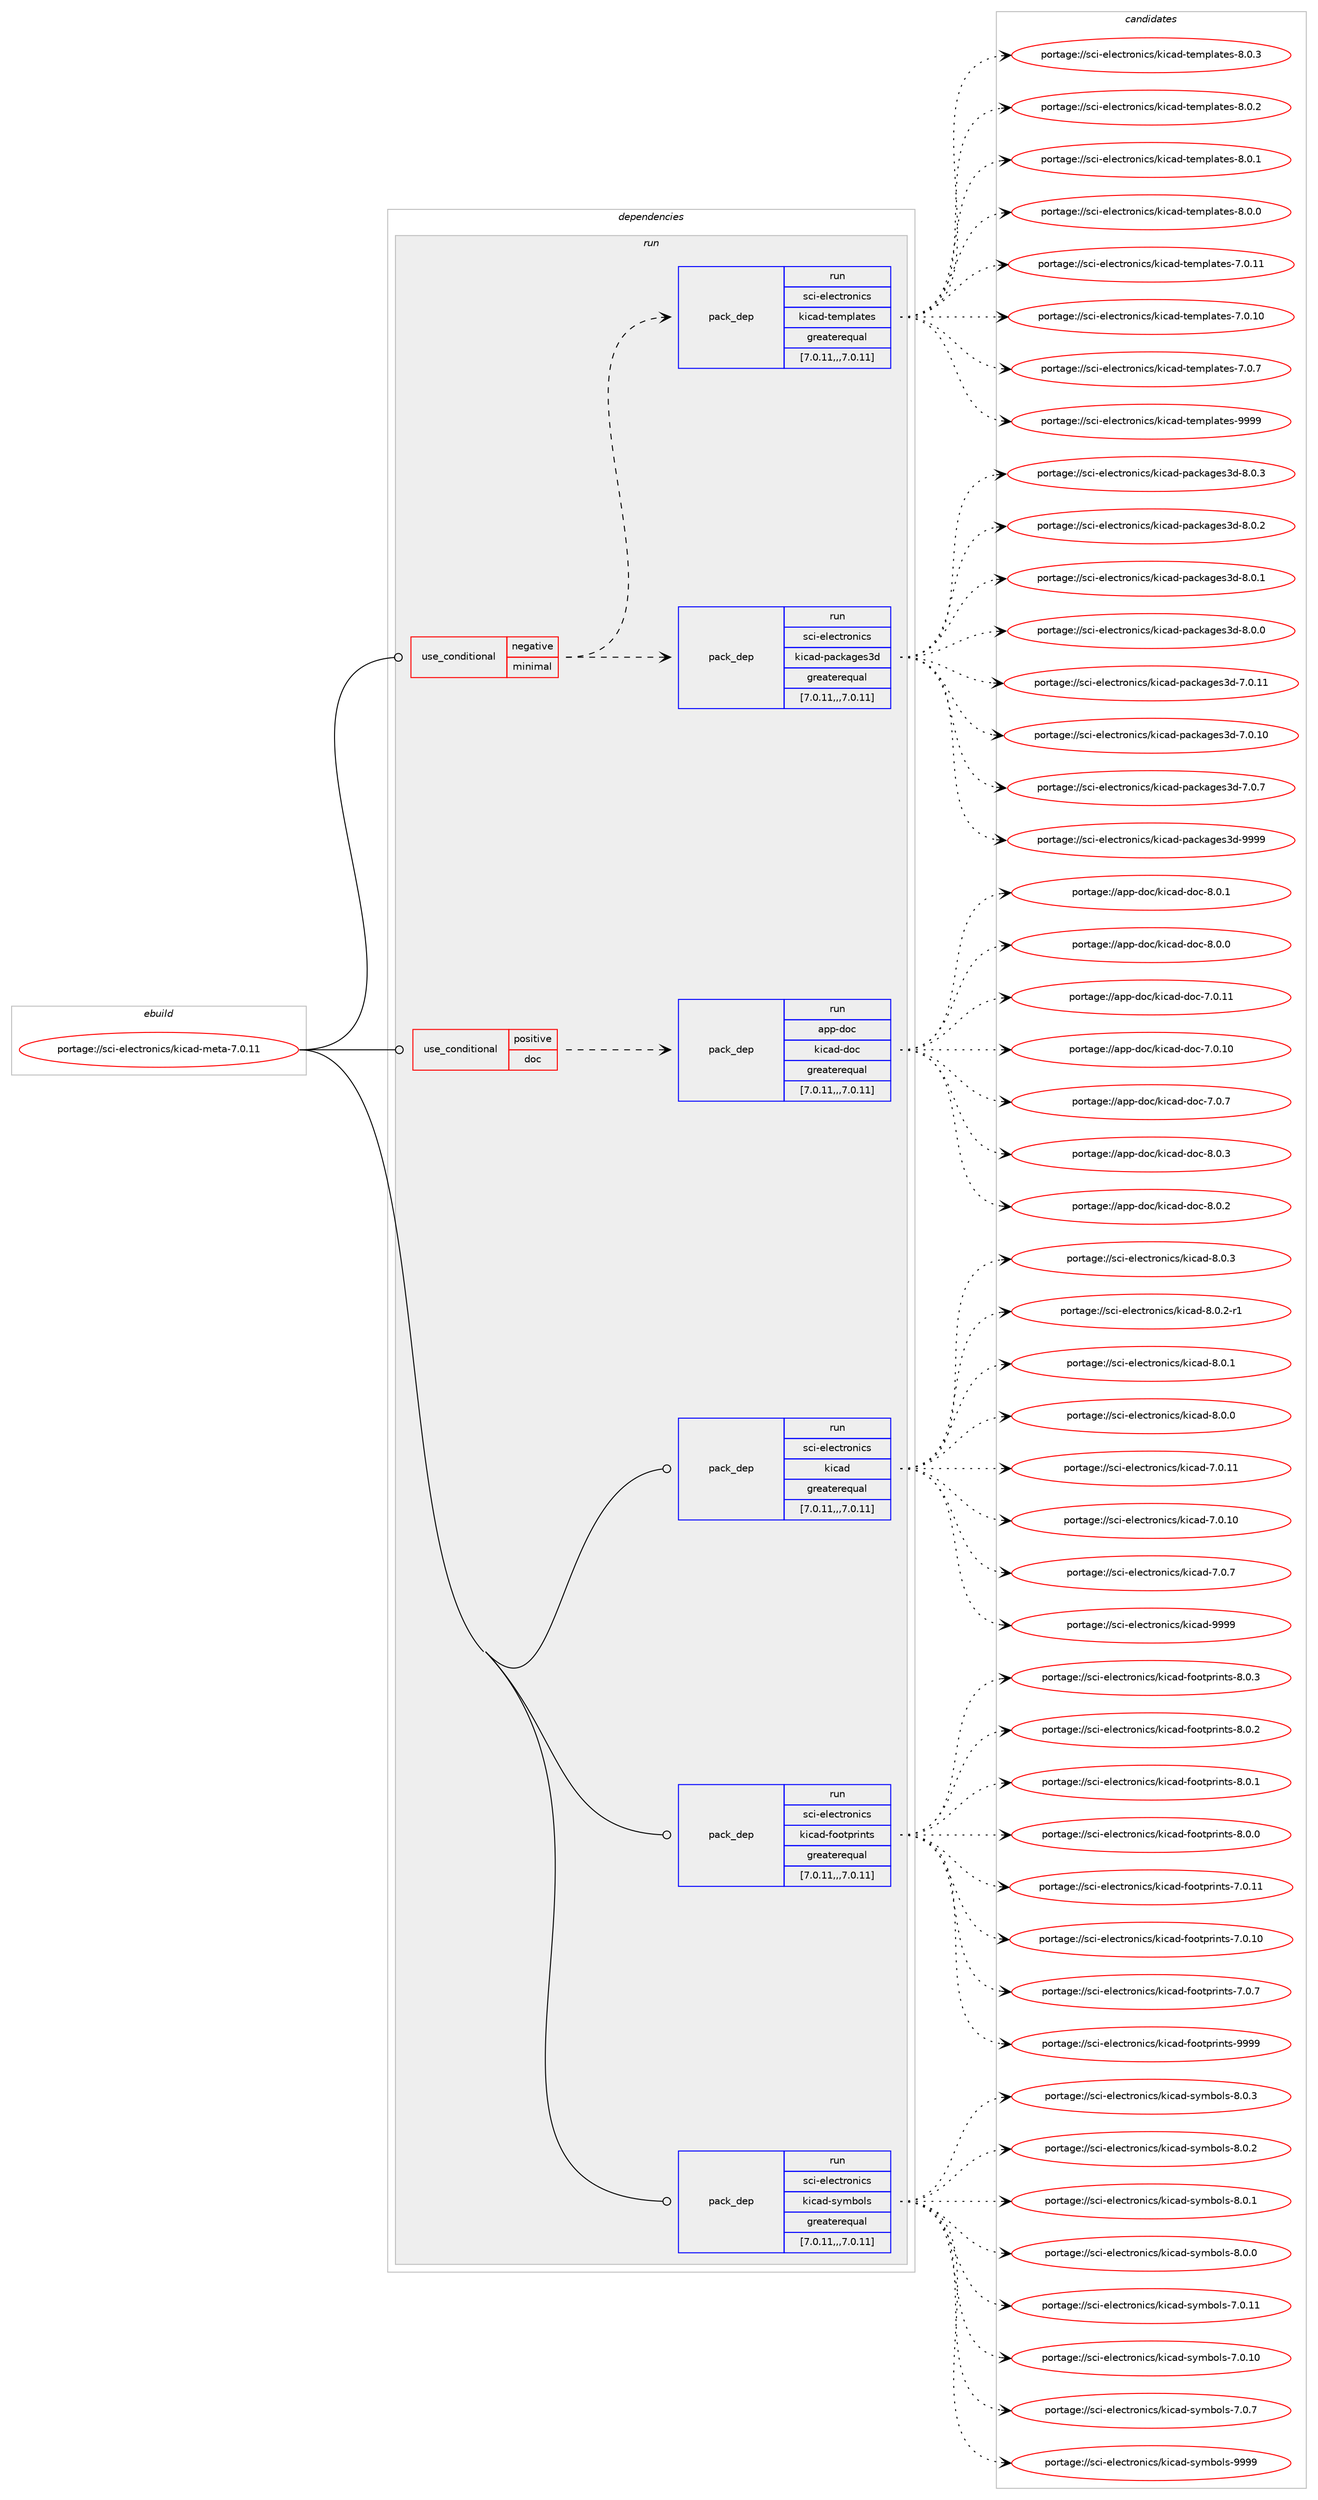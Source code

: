 digraph prolog {

# *************
# Graph options
# *************

newrank=true;
concentrate=true;
compound=true;
graph [rankdir=LR,fontname=Helvetica,fontsize=10,ranksep=1.5];#, ranksep=2.5, nodesep=0.2];
edge  [arrowhead=vee];
node  [fontname=Helvetica,fontsize=10];

# **********
# The ebuild
# **********

subgraph cluster_leftcol {
color=gray;
rank=same;
label=<<i>ebuild</i>>;
id [label="portage://sci-electronics/kicad-meta-7.0.11", color=red, width=4, href="../sci-electronics/kicad-meta-7.0.11.svg"];
}

# ****************
# The dependencies
# ****************

subgraph cluster_midcol {
color=gray;
label=<<i>dependencies</i>>;
subgraph cluster_compile {
fillcolor="#eeeeee";
style=filled;
label=<<i>compile</i>>;
}
subgraph cluster_compileandrun {
fillcolor="#eeeeee";
style=filled;
label=<<i>compile and run</i>>;
}
subgraph cluster_run {
fillcolor="#eeeeee";
style=filled;
label=<<i>run</i>>;
subgraph cond103955 {
dependency392624 [label=<<TABLE BORDER="0" CELLBORDER="1" CELLSPACING="0" CELLPADDING="4"><TR><TD ROWSPAN="3" CELLPADDING="10">use_conditional</TD></TR><TR><TD>negative</TD></TR><TR><TD>minimal</TD></TR></TABLE>>, shape=none, color=red];
subgraph pack285849 {
dependency392625 [label=<<TABLE BORDER="0" CELLBORDER="1" CELLSPACING="0" CELLPADDING="4" WIDTH="220"><TR><TD ROWSPAN="6" CELLPADDING="30">pack_dep</TD></TR><TR><TD WIDTH="110">run</TD></TR><TR><TD>sci-electronics</TD></TR><TR><TD>kicad-packages3d</TD></TR><TR><TD>greaterequal</TD></TR><TR><TD>[7.0.11,,,7.0.11]</TD></TR></TABLE>>, shape=none, color=blue];
}
dependency392624:e -> dependency392625:w [weight=20,style="dashed",arrowhead="vee"];
subgraph pack285850 {
dependency392626 [label=<<TABLE BORDER="0" CELLBORDER="1" CELLSPACING="0" CELLPADDING="4" WIDTH="220"><TR><TD ROWSPAN="6" CELLPADDING="30">pack_dep</TD></TR><TR><TD WIDTH="110">run</TD></TR><TR><TD>sci-electronics</TD></TR><TR><TD>kicad-templates</TD></TR><TR><TD>greaterequal</TD></TR><TR><TD>[7.0.11,,,7.0.11]</TD></TR></TABLE>>, shape=none, color=blue];
}
dependency392624:e -> dependency392626:w [weight=20,style="dashed",arrowhead="vee"];
}
id:e -> dependency392624:w [weight=20,style="solid",arrowhead="odot"];
subgraph cond103956 {
dependency392627 [label=<<TABLE BORDER="0" CELLBORDER="1" CELLSPACING="0" CELLPADDING="4"><TR><TD ROWSPAN="3" CELLPADDING="10">use_conditional</TD></TR><TR><TD>positive</TD></TR><TR><TD>doc</TD></TR></TABLE>>, shape=none, color=red];
subgraph pack285851 {
dependency392628 [label=<<TABLE BORDER="0" CELLBORDER="1" CELLSPACING="0" CELLPADDING="4" WIDTH="220"><TR><TD ROWSPAN="6" CELLPADDING="30">pack_dep</TD></TR><TR><TD WIDTH="110">run</TD></TR><TR><TD>app-doc</TD></TR><TR><TD>kicad-doc</TD></TR><TR><TD>greaterequal</TD></TR><TR><TD>[7.0.11,,,7.0.11]</TD></TR></TABLE>>, shape=none, color=blue];
}
dependency392627:e -> dependency392628:w [weight=20,style="dashed",arrowhead="vee"];
}
id:e -> dependency392627:w [weight=20,style="solid",arrowhead="odot"];
subgraph pack285852 {
dependency392629 [label=<<TABLE BORDER="0" CELLBORDER="1" CELLSPACING="0" CELLPADDING="4" WIDTH="220"><TR><TD ROWSPAN="6" CELLPADDING="30">pack_dep</TD></TR><TR><TD WIDTH="110">run</TD></TR><TR><TD>sci-electronics</TD></TR><TR><TD>kicad</TD></TR><TR><TD>greaterequal</TD></TR><TR><TD>[7.0.11,,,7.0.11]</TD></TR></TABLE>>, shape=none, color=blue];
}
id:e -> dependency392629:w [weight=20,style="solid",arrowhead="odot"];
subgraph pack285853 {
dependency392630 [label=<<TABLE BORDER="0" CELLBORDER="1" CELLSPACING="0" CELLPADDING="4" WIDTH="220"><TR><TD ROWSPAN="6" CELLPADDING="30">pack_dep</TD></TR><TR><TD WIDTH="110">run</TD></TR><TR><TD>sci-electronics</TD></TR><TR><TD>kicad-footprints</TD></TR><TR><TD>greaterequal</TD></TR><TR><TD>[7.0.11,,,7.0.11]</TD></TR></TABLE>>, shape=none, color=blue];
}
id:e -> dependency392630:w [weight=20,style="solid",arrowhead="odot"];
subgraph pack285854 {
dependency392631 [label=<<TABLE BORDER="0" CELLBORDER="1" CELLSPACING="0" CELLPADDING="4" WIDTH="220"><TR><TD ROWSPAN="6" CELLPADDING="30">pack_dep</TD></TR><TR><TD WIDTH="110">run</TD></TR><TR><TD>sci-electronics</TD></TR><TR><TD>kicad-symbols</TD></TR><TR><TD>greaterequal</TD></TR><TR><TD>[7.0.11,,,7.0.11]</TD></TR></TABLE>>, shape=none, color=blue];
}
id:e -> dependency392631:w [weight=20,style="solid",arrowhead="odot"];
}
}

# **************
# The candidates
# **************

subgraph cluster_choices {
rank=same;
color=gray;
label=<<i>candidates</i>>;

subgraph choice285849 {
color=black;
nodesep=1;
choice1159910545101108101991161141111101059911547107105999710045112979910797103101115511004557575757 [label="portage://sci-electronics/kicad-packages3d-9999", color=red, width=4,href="../sci-electronics/kicad-packages3d-9999.svg"];
choice115991054510110810199116114111110105991154710710599971004511297991079710310111551100455646484651 [label="portage://sci-electronics/kicad-packages3d-8.0.3", color=red, width=4,href="../sci-electronics/kicad-packages3d-8.0.3.svg"];
choice115991054510110810199116114111110105991154710710599971004511297991079710310111551100455646484650 [label="portage://sci-electronics/kicad-packages3d-8.0.2", color=red, width=4,href="../sci-electronics/kicad-packages3d-8.0.2.svg"];
choice115991054510110810199116114111110105991154710710599971004511297991079710310111551100455646484649 [label="portage://sci-electronics/kicad-packages3d-8.0.1", color=red, width=4,href="../sci-electronics/kicad-packages3d-8.0.1.svg"];
choice115991054510110810199116114111110105991154710710599971004511297991079710310111551100455646484648 [label="portage://sci-electronics/kicad-packages3d-8.0.0", color=red, width=4,href="../sci-electronics/kicad-packages3d-8.0.0.svg"];
choice11599105451011081019911611411111010599115471071059997100451129799107971031011155110045554648464949 [label="portage://sci-electronics/kicad-packages3d-7.0.11", color=red, width=4,href="../sci-electronics/kicad-packages3d-7.0.11.svg"];
choice11599105451011081019911611411111010599115471071059997100451129799107971031011155110045554648464948 [label="portage://sci-electronics/kicad-packages3d-7.0.10", color=red, width=4,href="../sci-electronics/kicad-packages3d-7.0.10.svg"];
choice115991054510110810199116114111110105991154710710599971004511297991079710310111551100455546484655 [label="portage://sci-electronics/kicad-packages3d-7.0.7", color=red, width=4,href="../sci-electronics/kicad-packages3d-7.0.7.svg"];
dependency392625:e -> choice1159910545101108101991161141111101059911547107105999710045112979910797103101115511004557575757:w [style=dotted,weight="100"];
dependency392625:e -> choice115991054510110810199116114111110105991154710710599971004511297991079710310111551100455646484651:w [style=dotted,weight="100"];
dependency392625:e -> choice115991054510110810199116114111110105991154710710599971004511297991079710310111551100455646484650:w [style=dotted,weight="100"];
dependency392625:e -> choice115991054510110810199116114111110105991154710710599971004511297991079710310111551100455646484649:w [style=dotted,weight="100"];
dependency392625:e -> choice115991054510110810199116114111110105991154710710599971004511297991079710310111551100455646484648:w [style=dotted,weight="100"];
dependency392625:e -> choice11599105451011081019911611411111010599115471071059997100451129799107971031011155110045554648464949:w [style=dotted,weight="100"];
dependency392625:e -> choice11599105451011081019911611411111010599115471071059997100451129799107971031011155110045554648464948:w [style=dotted,weight="100"];
dependency392625:e -> choice115991054510110810199116114111110105991154710710599971004511297991079710310111551100455546484655:w [style=dotted,weight="100"];
}
subgraph choice285850 {
color=black;
nodesep=1;
choice1159910545101108101991161141111101059911547107105999710045116101109112108971161011154557575757 [label="portage://sci-electronics/kicad-templates-9999", color=red, width=4,href="../sci-electronics/kicad-templates-9999.svg"];
choice115991054510110810199116114111110105991154710710599971004511610110911210897116101115455646484651 [label="portage://sci-electronics/kicad-templates-8.0.3", color=red, width=4,href="../sci-electronics/kicad-templates-8.0.3.svg"];
choice115991054510110810199116114111110105991154710710599971004511610110911210897116101115455646484650 [label="portage://sci-electronics/kicad-templates-8.0.2", color=red, width=4,href="../sci-electronics/kicad-templates-8.0.2.svg"];
choice115991054510110810199116114111110105991154710710599971004511610110911210897116101115455646484649 [label="portage://sci-electronics/kicad-templates-8.0.1", color=red, width=4,href="../sci-electronics/kicad-templates-8.0.1.svg"];
choice115991054510110810199116114111110105991154710710599971004511610110911210897116101115455646484648 [label="portage://sci-electronics/kicad-templates-8.0.0", color=red, width=4,href="../sci-electronics/kicad-templates-8.0.0.svg"];
choice11599105451011081019911611411111010599115471071059997100451161011091121089711610111545554648464949 [label="portage://sci-electronics/kicad-templates-7.0.11", color=red, width=4,href="../sci-electronics/kicad-templates-7.0.11.svg"];
choice11599105451011081019911611411111010599115471071059997100451161011091121089711610111545554648464948 [label="portage://sci-electronics/kicad-templates-7.0.10", color=red, width=4,href="../sci-electronics/kicad-templates-7.0.10.svg"];
choice115991054510110810199116114111110105991154710710599971004511610110911210897116101115455546484655 [label="portage://sci-electronics/kicad-templates-7.0.7", color=red, width=4,href="../sci-electronics/kicad-templates-7.0.7.svg"];
dependency392626:e -> choice1159910545101108101991161141111101059911547107105999710045116101109112108971161011154557575757:w [style=dotted,weight="100"];
dependency392626:e -> choice115991054510110810199116114111110105991154710710599971004511610110911210897116101115455646484651:w [style=dotted,weight="100"];
dependency392626:e -> choice115991054510110810199116114111110105991154710710599971004511610110911210897116101115455646484650:w [style=dotted,weight="100"];
dependency392626:e -> choice115991054510110810199116114111110105991154710710599971004511610110911210897116101115455646484649:w [style=dotted,weight="100"];
dependency392626:e -> choice115991054510110810199116114111110105991154710710599971004511610110911210897116101115455646484648:w [style=dotted,weight="100"];
dependency392626:e -> choice11599105451011081019911611411111010599115471071059997100451161011091121089711610111545554648464949:w [style=dotted,weight="100"];
dependency392626:e -> choice11599105451011081019911611411111010599115471071059997100451161011091121089711610111545554648464948:w [style=dotted,weight="100"];
dependency392626:e -> choice115991054510110810199116114111110105991154710710599971004511610110911210897116101115455546484655:w [style=dotted,weight="100"];
}
subgraph choice285851 {
color=black;
nodesep=1;
choice9711211245100111994710710599971004510011199455646484651 [label="portage://app-doc/kicad-doc-8.0.3", color=red, width=4,href="../app-doc/kicad-doc-8.0.3.svg"];
choice9711211245100111994710710599971004510011199455646484650 [label="portage://app-doc/kicad-doc-8.0.2", color=red, width=4,href="../app-doc/kicad-doc-8.0.2.svg"];
choice9711211245100111994710710599971004510011199455646484649 [label="portage://app-doc/kicad-doc-8.0.1", color=red, width=4,href="../app-doc/kicad-doc-8.0.1.svg"];
choice9711211245100111994710710599971004510011199455646484648 [label="portage://app-doc/kicad-doc-8.0.0", color=red, width=4,href="../app-doc/kicad-doc-8.0.0.svg"];
choice971121124510011199471071059997100451001119945554648464949 [label="portage://app-doc/kicad-doc-7.0.11", color=red, width=4,href="../app-doc/kicad-doc-7.0.11.svg"];
choice971121124510011199471071059997100451001119945554648464948 [label="portage://app-doc/kicad-doc-7.0.10", color=red, width=4,href="../app-doc/kicad-doc-7.0.10.svg"];
choice9711211245100111994710710599971004510011199455546484655 [label="portage://app-doc/kicad-doc-7.0.7", color=red, width=4,href="../app-doc/kicad-doc-7.0.7.svg"];
dependency392628:e -> choice9711211245100111994710710599971004510011199455646484651:w [style=dotted,weight="100"];
dependency392628:e -> choice9711211245100111994710710599971004510011199455646484650:w [style=dotted,weight="100"];
dependency392628:e -> choice9711211245100111994710710599971004510011199455646484649:w [style=dotted,weight="100"];
dependency392628:e -> choice9711211245100111994710710599971004510011199455646484648:w [style=dotted,weight="100"];
dependency392628:e -> choice971121124510011199471071059997100451001119945554648464949:w [style=dotted,weight="100"];
dependency392628:e -> choice971121124510011199471071059997100451001119945554648464948:w [style=dotted,weight="100"];
dependency392628:e -> choice9711211245100111994710710599971004510011199455546484655:w [style=dotted,weight="100"];
}
subgraph choice285852 {
color=black;
nodesep=1;
choice115991054510110810199116114111110105991154710710599971004557575757 [label="portage://sci-electronics/kicad-9999", color=red, width=4,href="../sci-electronics/kicad-9999.svg"];
choice11599105451011081019911611411111010599115471071059997100455646484651 [label="portage://sci-electronics/kicad-8.0.3", color=red, width=4,href="../sci-electronics/kicad-8.0.3.svg"];
choice115991054510110810199116114111110105991154710710599971004556464846504511449 [label="portage://sci-electronics/kicad-8.0.2-r1", color=red, width=4,href="../sci-electronics/kicad-8.0.2-r1.svg"];
choice11599105451011081019911611411111010599115471071059997100455646484649 [label="portage://sci-electronics/kicad-8.0.1", color=red, width=4,href="../sci-electronics/kicad-8.0.1.svg"];
choice11599105451011081019911611411111010599115471071059997100455646484648 [label="portage://sci-electronics/kicad-8.0.0", color=red, width=4,href="../sci-electronics/kicad-8.0.0.svg"];
choice1159910545101108101991161141111101059911547107105999710045554648464949 [label="portage://sci-electronics/kicad-7.0.11", color=red, width=4,href="../sci-electronics/kicad-7.0.11.svg"];
choice1159910545101108101991161141111101059911547107105999710045554648464948 [label="portage://sci-electronics/kicad-7.0.10", color=red, width=4,href="../sci-electronics/kicad-7.0.10.svg"];
choice11599105451011081019911611411111010599115471071059997100455546484655 [label="portage://sci-electronics/kicad-7.0.7", color=red, width=4,href="../sci-electronics/kicad-7.0.7.svg"];
dependency392629:e -> choice115991054510110810199116114111110105991154710710599971004557575757:w [style=dotted,weight="100"];
dependency392629:e -> choice11599105451011081019911611411111010599115471071059997100455646484651:w [style=dotted,weight="100"];
dependency392629:e -> choice115991054510110810199116114111110105991154710710599971004556464846504511449:w [style=dotted,weight="100"];
dependency392629:e -> choice11599105451011081019911611411111010599115471071059997100455646484649:w [style=dotted,weight="100"];
dependency392629:e -> choice11599105451011081019911611411111010599115471071059997100455646484648:w [style=dotted,weight="100"];
dependency392629:e -> choice1159910545101108101991161141111101059911547107105999710045554648464949:w [style=dotted,weight="100"];
dependency392629:e -> choice1159910545101108101991161141111101059911547107105999710045554648464948:w [style=dotted,weight="100"];
dependency392629:e -> choice11599105451011081019911611411111010599115471071059997100455546484655:w [style=dotted,weight="100"];
}
subgraph choice285853 {
color=black;
nodesep=1;
choice11599105451011081019911611411111010599115471071059997100451021111111161121141051101161154557575757 [label="portage://sci-electronics/kicad-footprints-9999", color=red, width=4,href="../sci-electronics/kicad-footprints-9999.svg"];
choice1159910545101108101991161141111101059911547107105999710045102111111116112114105110116115455646484651 [label="portage://sci-electronics/kicad-footprints-8.0.3", color=red, width=4,href="../sci-electronics/kicad-footprints-8.0.3.svg"];
choice1159910545101108101991161141111101059911547107105999710045102111111116112114105110116115455646484650 [label="portage://sci-electronics/kicad-footprints-8.0.2", color=red, width=4,href="../sci-electronics/kicad-footprints-8.0.2.svg"];
choice1159910545101108101991161141111101059911547107105999710045102111111116112114105110116115455646484649 [label="portage://sci-electronics/kicad-footprints-8.0.1", color=red, width=4,href="../sci-electronics/kicad-footprints-8.0.1.svg"];
choice1159910545101108101991161141111101059911547107105999710045102111111116112114105110116115455646484648 [label="portage://sci-electronics/kicad-footprints-8.0.0", color=red, width=4,href="../sci-electronics/kicad-footprints-8.0.0.svg"];
choice115991054510110810199116114111110105991154710710599971004510211111111611211410511011611545554648464949 [label="portage://sci-electronics/kicad-footprints-7.0.11", color=red, width=4,href="../sci-electronics/kicad-footprints-7.0.11.svg"];
choice115991054510110810199116114111110105991154710710599971004510211111111611211410511011611545554648464948 [label="portage://sci-electronics/kicad-footprints-7.0.10", color=red, width=4,href="../sci-electronics/kicad-footprints-7.0.10.svg"];
choice1159910545101108101991161141111101059911547107105999710045102111111116112114105110116115455546484655 [label="portage://sci-electronics/kicad-footprints-7.0.7", color=red, width=4,href="../sci-electronics/kicad-footprints-7.0.7.svg"];
dependency392630:e -> choice11599105451011081019911611411111010599115471071059997100451021111111161121141051101161154557575757:w [style=dotted,weight="100"];
dependency392630:e -> choice1159910545101108101991161141111101059911547107105999710045102111111116112114105110116115455646484651:w [style=dotted,weight="100"];
dependency392630:e -> choice1159910545101108101991161141111101059911547107105999710045102111111116112114105110116115455646484650:w [style=dotted,weight="100"];
dependency392630:e -> choice1159910545101108101991161141111101059911547107105999710045102111111116112114105110116115455646484649:w [style=dotted,weight="100"];
dependency392630:e -> choice1159910545101108101991161141111101059911547107105999710045102111111116112114105110116115455646484648:w [style=dotted,weight="100"];
dependency392630:e -> choice115991054510110810199116114111110105991154710710599971004510211111111611211410511011611545554648464949:w [style=dotted,weight="100"];
dependency392630:e -> choice115991054510110810199116114111110105991154710710599971004510211111111611211410511011611545554648464948:w [style=dotted,weight="100"];
dependency392630:e -> choice1159910545101108101991161141111101059911547107105999710045102111111116112114105110116115455546484655:w [style=dotted,weight="100"];
}
subgraph choice285854 {
color=black;
nodesep=1;
choice1159910545101108101991161141111101059911547107105999710045115121109981111081154557575757 [label="portage://sci-electronics/kicad-symbols-9999", color=red, width=4,href="../sci-electronics/kicad-symbols-9999.svg"];
choice115991054510110810199116114111110105991154710710599971004511512110998111108115455646484651 [label="portage://sci-electronics/kicad-symbols-8.0.3", color=red, width=4,href="../sci-electronics/kicad-symbols-8.0.3.svg"];
choice115991054510110810199116114111110105991154710710599971004511512110998111108115455646484650 [label="portage://sci-electronics/kicad-symbols-8.0.2", color=red, width=4,href="../sci-electronics/kicad-symbols-8.0.2.svg"];
choice115991054510110810199116114111110105991154710710599971004511512110998111108115455646484649 [label="portage://sci-electronics/kicad-symbols-8.0.1", color=red, width=4,href="../sci-electronics/kicad-symbols-8.0.1.svg"];
choice115991054510110810199116114111110105991154710710599971004511512110998111108115455646484648 [label="portage://sci-electronics/kicad-symbols-8.0.0", color=red, width=4,href="../sci-electronics/kicad-symbols-8.0.0.svg"];
choice11599105451011081019911611411111010599115471071059997100451151211099811110811545554648464949 [label="portage://sci-electronics/kicad-symbols-7.0.11", color=red, width=4,href="../sci-electronics/kicad-symbols-7.0.11.svg"];
choice11599105451011081019911611411111010599115471071059997100451151211099811110811545554648464948 [label="portage://sci-electronics/kicad-symbols-7.0.10", color=red, width=4,href="../sci-electronics/kicad-symbols-7.0.10.svg"];
choice115991054510110810199116114111110105991154710710599971004511512110998111108115455546484655 [label="portage://sci-electronics/kicad-symbols-7.0.7", color=red, width=4,href="../sci-electronics/kicad-symbols-7.0.7.svg"];
dependency392631:e -> choice1159910545101108101991161141111101059911547107105999710045115121109981111081154557575757:w [style=dotted,weight="100"];
dependency392631:e -> choice115991054510110810199116114111110105991154710710599971004511512110998111108115455646484651:w [style=dotted,weight="100"];
dependency392631:e -> choice115991054510110810199116114111110105991154710710599971004511512110998111108115455646484650:w [style=dotted,weight="100"];
dependency392631:e -> choice115991054510110810199116114111110105991154710710599971004511512110998111108115455646484649:w [style=dotted,weight="100"];
dependency392631:e -> choice115991054510110810199116114111110105991154710710599971004511512110998111108115455646484648:w [style=dotted,weight="100"];
dependency392631:e -> choice11599105451011081019911611411111010599115471071059997100451151211099811110811545554648464949:w [style=dotted,weight="100"];
dependency392631:e -> choice11599105451011081019911611411111010599115471071059997100451151211099811110811545554648464948:w [style=dotted,weight="100"];
dependency392631:e -> choice115991054510110810199116114111110105991154710710599971004511512110998111108115455546484655:w [style=dotted,weight="100"];
}
}

}
